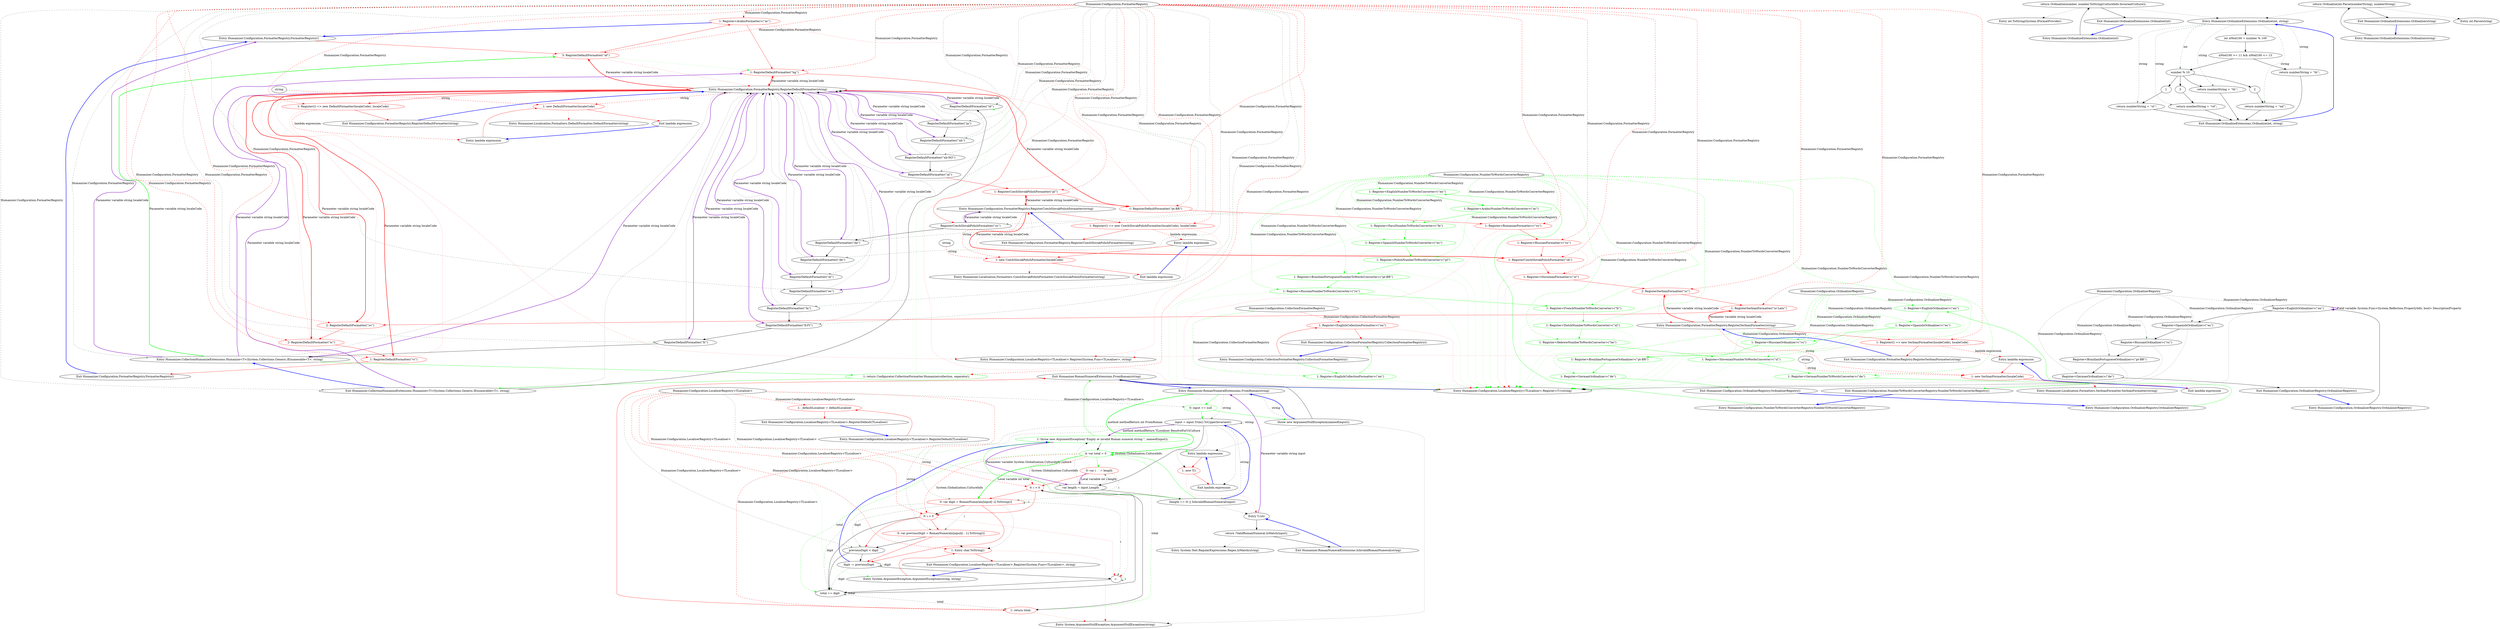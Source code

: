 digraph  {
n4 [label="Humanizer.Configuration.CollectionFormatterRegistry", span=""];
n0 [cluster="Humanizer.Configuration.CollectionFormatterRegistry.CollectionFormatterRegistry()", label="Entry Humanizer.Configuration.CollectionFormatterRegistry.CollectionFormatterRegistry()", span="6-6"];
n1 [cluster="Humanizer.Configuration.CollectionFormatterRegistry.CollectionFormatterRegistry()", color=red, community=0, label="1: Register<EnglishCollectionFormatter>(''en'')", span="9-9"];
n2 [cluster="Humanizer.Configuration.CollectionFormatterRegistry.CollectionFormatterRegistry()", label="Exit Humanizer.Configuration.CollectionFormatterRegistry.CollectionFormatterRegistry()", span="6-6"];
n3 [cluster="Humanizer.Configuration.LocaliserRegistry<TLocaliser>.Register<T>(string)", label="Entry Humanizer.Configuration.LocaliserRegistry<TLocaliser>.Register<T>(string)", span="54-54"];
d1 [cluster="Humanizer.Configuration.CollectionFormatterRegistry.CollectionFormatterRegistry()", color=green, community=0, label="1: Register<EnglishCollectionFormatter>(''en'')", span="9-9"];
m0_8 [cluster="int.ToString(System.IFormatProvider)", file="DateHumanizeDefaultStrategyTests.cs", label="Entry int.ToString(System.IFormatProvider)", span="0-0"];
m0_5 [cluster="Humanizer.OrdinalizeExtensions.Ordinalize(int)", file="DateHumanizeDefaultStrategyTests.cs", label="Entry Humanizer.OrdinalizeExtensions.Ordinalize(int)", span="25-25"];
m0_6 [cluster="Humanizer.OrdinalizeExtensions.Ordinalize(int)", file="DateHumanizeDefaultStrategyTests.cs", label="return Ordinalize(number, number.ToString(CultureInfo.InvariantCulture));", span="27-27"];
m0_7 [cluster="Humanizer.OrdinalizeExtensions.Ordinalize(int)", file="DateHumanizeDefaultStrategyTests.cs", label="Exit Humanizer.OrdinalizeExtensions.Ordinalize(int)", span="25-25"];
m0_4 [cluster="Humanizer.OrdinalizeExtensions.Ordinalize(int, string)", file="DateHumanizeDefaultStrategyTests.cs", label="Entry Humanizer.OrdinalizeExtensions.Ordinalize(int, string)", span="30-30"];
m0_9 [cluster="Humanizer.OrdinalizeExtensions.Ordinalize(int, string)", file="DateHumanizeDefaultStrategyTests.cs", label="int nMod100 = number % 100", span="32-32"];
m0_11 [cluster="Humanizer.OrdinalizeExtensions.Ordinalize(int, string)", file="DateHumanizeDefaultStrategyTests.cs", label="return numberString + ''th'';", span="36-36"];
m0_12 [cluster="Humanizer.OrdinalizeExtensions.Ordinalize(int, string)", file="DateHumanizeDefaultStrategyTests.cs", label="number % 10", span="39-39"];
m0_14 [cluster="Humanizer.OrdinalizeExtensions.Ordinalize(int, string)", file="DateHumanizeDefaultStrategyTests.cs", label="return numberString + ''st'';", span="42-42"];
m0_16 [cluster="Humanizer.OrdinalizeExtensions.Ordinalize(int, string)", file="DateHumanizeDefaultStrategyTests.cs", label="return numberString + ''nd'';", span="44-44"];
m0_18 [cluster="Humanizer.OrdinalizeExtensions.Ordinalize(int, string)", file="DateHumanizeDefaultStrategyTests.cs", label="return numberString + ''rd'';", span="46-46"];
m0_19 [cluster="Humanizer.OrdinalizeExtensions.Ordinalize(int, string)", file="DateHumanizeDefaultStrategyTests.cs", label="return numberString + ''th'';", span="48-48"];
m0_10 [cluster="Humanizer.OrdinalizeExtensions.Ordinalize(int, string)", file="DateHumanizeDefaultStrategyTests.cs", label="nMod100 >= 11 && nMod100 <= 13", span="34-34"];
m0_13 [cluster="Humanizer.OrdinalizeExtensions.Ordinalize(int, string)", file="DateHumanizeDefaultStrategyTests.cs", label=1, span="41-41"];
m0_15 [cluster="Humanizer.OrdinalizeExtensions.Ordinalize(int, string)", file="DateHumanizeDefaultStrategyTests.cs", label=2, span="43-43"];
m0_17 [cluster="Humanizer.OrdinalizeExtensions.Ordinalize(int, string)", file="DateHumanizeDefaultStrategyTests.cs", label=3, span="45-45"];
m0_20 [cluster="Humanizer.OrdinalizeExtensions.Ordinalize(int, string)", file="DateHumanizeDefaultStrategyTests.cs", label="Exit Humanizer.OrdinalizeExtensions.Ordinalize(int, string)", span="30-30"];
m0_0 [cluster="Humanizer.OrdinalizeExtensions.Ordinalize(string)", file="DateHumanizeDefaultStrategyTests.cs", label="Entry Humanizer.OrdinalizeExtensions.Ordinalize(string)", span="15-15"];
m0_1 [cluster="Humanizer.OrdinalizeExtensions.Ordinalize(string)", file="DateHumanizeDefaultStrategyTests.cs", label="return Ordinalize(int.Parse(numberString), numberString);", span="17-17"];
m0_2 [cluster="Humanizer.OrdinalizeExtensions.Ordinalize(string)", file="DateHumanizeDefaultStrategyTests.cs", label="Exit Humanizer.OrdinalizeExtensions.Ordinalize(string)", span="15-15"];
m0_3 [cluster="int.Parse(string)", file="DateHumanizeDefaultStrategyTests.cs", label="Entry int.Parse(string)", span="0-0"];
m1_0 [cluster="Humanizer.Configuration.FormatterRegistry.FormatterRegistry()", file="FormatterRegistry.cs", label="Entry Humanizer.Configuration.FormatterRegistry.FormatterRegistry()", span="6-6"];
m1_1 [cluster="Humanizer.Configuration.FormatterRegistry.FormatterRegistry()", color=red, community=0, file="FormatterRegistry.cs", label="3: RegisterDefaultFormatter(''af'')", span="8-8"];
m1_2 [cluster="Humanizer.Configuration.FormatterRegistry.FormatterRegistry()", color=red, community=0, file="FormatterRegistry.cs", label="1: Register<ArabicFormatter>(''ar'')", span="9-9"];
m1_42 [cluster="Humanizer.Localisation.Formatters.DefaultFormatter.DefaultFormatter(string)", file="FormatterRegistry.cs", label="Entry Humanizer.Localisation.Formatters.DefaultFormatter.DefaultFormatter(string)", span="15-15"];
m1_15 [cluster="Humanizer.Configuration.FormatterRegistry.FormatterRegistry()", file="FormatterRegistry.cs", label="RegisterDefaultFormatter(''id'')", span="22-22"];
m1_38 [cluster="Humanizer.Configuration.LocaliserRegistry<TLocaliser>.Register(System.Func<TLocaliser>, string)", file="FormatterRegistry.cs", label="Entry Humanizer.Configuration.LocaliserRegistry<TLocaliser>.Register(System.Func<TLocaliser>, string)", span="63-63"];
m1_54 [cluster="Humanizer.Localisation.Formatters.SerbianFormatter.SerbianFormatter(string)", file="FormatterRegistry.cs", label="Entry Humanizer.Localisation.Formatters.SerbianFormatter.SerbianFormatter(string)", span="6-6"];
m1_48 [cluster="Humanizer.Localisation.Formatters.CzechSlovakPolishFormatter.CzechSlovakPolishFormatter(string)", file="FormatterRegistry.cs", label="Entry Humanizer.Localisation.Formatters.CzechSlovakPolishFormatter.CzechSlovakPolishFormatter(string)", span="6-6"];
m1_32 [cluster="Humanizer.Configuration.FormatterRegistry.RegisterDefaultFormatter(string)", file="FormatterRegistry.cs", label="Entry Humanizer.Configuration.FormatterRegistry.RegisterDefaultFormatter(string)", span="40-40"];
m1_36 [cluster="Humanizer.Configuration.FormatterRegistry.RegisterDefaultFormatter(string)", color=red, community=0, file="FormatterRegistry.cs", label="1: Register(() => new DefaultFormatter(localeCode), localeCode)", span="42-42"];
m1_37 [cluster="Humanizer.Configuration.FormatterRegistry.RegisterDefaultFormatter(string)", file="FormatterRegistry.cs", label="Exit Humanizer.Configuration.FormatterRegistry.RegisterDefaultFormatter(string)", span="40-40"];
m1_3 [cluster="Humanizer.Configuration.FormatterRegistry.FormatterRegistry()", color=red, community=0, file="FormatterRegistry.cs", label="1: RegisterDefaultFormatter(''bg'')", span="10-10"];
m1_34 [cluster="Humanizer.Configuration.FormatterRegistry.RegisterCzechSlovakPolishFormatter(string)", file="FormatterRegistry.cs", label="Entry Humanizer.Configuration.FormatterRegistry.RegisterCzechSlovakPolishFormatter(string)", span="45-45"];
m1_43 [cluster="Humanizer.Configuration.FormatterRegistry.RegisterCzechSlovakPolishFormatter(string)", color=red, community=0, file="FormatterRegistry.cs", label="1: Register(() => new CzechSlovakPolishFormatter(localeCode), localeCode)", span="47-47"];
m1_44 [cluster="Humanizer.Configuration.FormatterRegistry.RegisterCzechSlovakPolishFormatter(string)", file="FormatterRegistry.cs", label="Exit Humanizer.Configuration.FormatterRegistry.RegisterCzechSlovakPolishFormatter(string)", span="45-45"];
m1_4 [cluster="Humanizer.Configuration.FormatterRegistry.FormatterRegistry()", file="FormatterRegistry.cs", label="RegisterCzechSlovakPolishFormatter(''cs'')", span="11-11"];
m1_5 [cluster="Humanizer.Configuration.FormatterRegistry.FormatterRegistry()", file="FormatterRegistry.cs", label="RegisterDefaultFormatter(''da'')", span="12-12"];
m1_6 [cluster="Humanizer.Configuration.FormatterRegistry.FormatterRegistry()", file="FormatterRegistry.cs", label="RegisterDefaultFormatter(''de'')", span="13-13"];
m1_7 [cluster="Humanizer.Configuration.FormatterRegistry.FormatterRegistry()", file="FormatterRegistry.cs", label="RegisterDefaultFormatter(''el'')", span="14-14"];
m1_8 [cluster="Humanizer.Configuration.FormatterRegistry.FormatterRegistry()", file="FormatterRegistry.cs", label="RegisterDefaultFormatter(''es'')", span="15-15"];
m1_9 [cluster="Humanizer.Configuration.FormatterRegistry.FormatterRegistry()", file="FormatterRegistry.cs", label="RegisterDefaultFormatter(''fa'')", span="16-16"];
m1_10 [cluster="Humanizer.Configuration.FormatterRegistry.FormatterRegistry()", file="FormatterRegistry.cs", label="RegisterDefaultFormatter(''fi-FI'')", span="17-17"];
m1_11 [cluster="Humanizer.Configuration.FormatterRegistry.FormatterRegistry()", file="FormatterRegistry.cs", label="RegisterDefaultFormatter(''fr'')", span="18-18"];
m1_12 [cluster="Humanizer.CollectionHumanizeExtensions.Humanize<T>(System.Collections.Generic.IEnumerable<T>, string)", file="FormatterRegistry.cs", label="Entry Humanizer.CollectionHumanizeExtensions.Humanize<T>(System.Collections.Generic.IEnumerable<T>, string)", span="40-40"];
m1_13 [cluster="Humanizer.CollectionHumanizeExtensions.Humanize<T>(System.Collections.Generic.IEnumerable<T>, string)", color=green, community=0, file="FormatterRegistry.cs", label="1: return Configurator.CollectionFormatter.Humanize(collection, separator);", span="43-43"];
m1_14 [cluster="Humanizer.CollectionHumanizeExtensions.Humanize<T>(System.Collections.Generic.IEnumerable<T>, string)", file="FormatterRegistry.cs", label="Exit Humanizer.CollectionHumanizeExtensions.Humanize<T>(System.Collections.Generic.IEnumerable<T>, string)", span="40-40"];
m1_16 [cluster="Humanizer.Configuration.FormatterRegistry.FormatterRegistry()", file="FormatterRegistry.cs", label="RegisterDefaultFormatter(''ja'')", span="23-23"];
m1_17 [cluster="Humanizer.Configuration.FormatterRegistry.FormatterRegistry()", file="FormatterRegistry.cs", label="RegisterDefaultFormatter(''nb'')", span="24-24"];
m1_18 [cluster="Humanizer.Configuration.FormatterRegistry.FormatterRegistry()", file="FormatterRegistry.cs", label="RegisterDefaultFormatter(''nb-NO'')", span="25-25"];
m1_19 [cluster="Humanizer.Configuration.FormatterRegistry.FormatterRegistry()", file="FormatterRegistry.cs", label="RegisterDefaultFormatter(''nl'')", span="26-26"];
m1_20 [cluster="Humanizer.Configuration.FormatterRegistry.FormatterRegistry()", color=red, community=0, file="FormatterRegistry.cs", label="1: RegisterCzechSlovakPolishFormatter(''pl'')", span="27-27"];
m1_21 [cluster="Humanizer.Configuration.FormatterRegistry.FormatterRegistry()", color=red, community=0, file="FormatterRegistry.cs", label="1: RegisterDefaultFormatter(''pt-BR'')", span="28-28"];
m1_22 [cluster="Humanizer.Configuration.FormatterRegistry.FormatterRegistry()", color=red, community=0, file="FormatterRegistry.cs", label="1: Register<RomanianFormatter>(''ro'')", span="29-29"];
m1_23 [cluster="Humanizer.Configuration.FormatterRegistry.FormatterRegistry()", color=red, community=0, file="FormatterRegistry.cs", label="1: Register<RussianFormatter>(''ru'')", span="30-30"];
m1_24 [cluster="Humanizer.Configuration.FormatterRegistry.FormatterRegistry()", color=red, community=0, file="FormatterRegistry.cs", label="1: RegisterCzechSlovakPolishFormatter(''sk'')", span="31-31"];
m1_25 [cluster="Humanizer.Configuration.FormatterRegistry.FormatterRegistry()", color=red, community=0, file="FormatterRegistry.cs", label="1: Register<SlovenianFormatter>(''sl'')", span="32-32"];
m1_26 [cluster="Humanizer.Configuration.FormatterRegistry.FormatterRegistry()", color=red, community=0, file="FormatterRegistry.cs", label="2: RegisterSerbianFormatter(''sr'')", span="33-33"];
m1_27 [cluster="Humanizer.Configuration.FormatterRegistry.FormatterRegistry()", color=red, community=0, file="FormatterRegistry.cs", label="1: RegisterSerbianFormatter(''sr-Latn'')", span="34-34"];
m1_28 [cluster="Humanizer.Configuration.FormatterRegistry.FormatterRegistry()", color=red, community=0, file="FormatterRegistry.cs", label="2: RegisterDefaultFormatter(''sv'')", span="35-35"];
m1_29 [cluster="Humanizer.Configuration.FormatterRegistry.FormatterRegistry()", color=red, community=0, file="FormatterRegistry.cs", label="2: RegisterDefaultFormatter(''tr'')", span="36-36"];
m1_30 [cluster="Humanizer.Configuration.FormatterRegistry.FormatterRegistry()", color=red, community=0, file="FormatterRegistry.cs", label="1: RegisterDefaultFormatter(''vi'')", span="37-37"];
m1_31 [cluster="Humanizer.Configuration.FormatterRegistry.FormatterRegistry()", file="FormatterRegistry.cs", label="Exit Humanizer.Configuration.FormatterRegistry.FormatterRegistry()", span="6-6"];
m1_51 [cluster="lambda expression", file="FormatterRegistry.cs", label="Entry lambda expression", span="52-52"];
m1_40 [cluster="lambda expression", color=red, community=0, file="FormatterRegistry.cs", label="1: new DefaultFormatter(localeCode)", span="42-42"];
m1_39 [cluster="lambda expression", file="FormatterRegistry.cs", label="Entry lambda expression", span="42-42"];
m1_41 [cluster="lambda expression", file="FormatterRegistry.cs", label="Exit lambda expression", span="42-42"];
m1_46 [cluster="lambda expression", color=red, community=0, file="FormatterRegistry.cs", label="1: new CzechSlovakPolishFormatter(localeCode)", span="47-47"];
m1_45 [cluster="lambda expression", file="FormatterRegistry.cs", label="Entry lambda expression", span="47-47"];
m1_47 [cluster="lambda expression", file="FormatterRegistry.cs", label="Exit lambda expression", span="47-47"];
m1_52 [cluster="lambda expression", color=red, community=0, file="FormatterRegistry.cs", label="1: new SerbianFormatter(localeCode)", span="52-52"];
m1_53 [cluster="lambda expression", file="FormatterRegistry.cs", label="Exit lambda expression", span="52-52"];
m1_35 [cluster="Humanizer.Configuration.FormatterRegistry.RegisterSerbianFormatter(string)", file="FormatterRegistry.cs", label="Entry Humanizer.Configuration.FormatterRegistry.RegisterSerbianFormatter(string)", span="50-50"];
m1_49 [cluster="Humanizer.Configuration.FormatterRegistry.RegisterSerbianFormatter(string)", color=red, community=0, file="FormatterRegistry.cs", label="1: Register(() => new SerbianFormatter(localeCode), localeCode)", span="52-52"];
m1_50 [cluster="Humanizer.Configuration.FormatterRegistry.RegisterSerbianFormatter(string)", file="FormatterRegistry.cs", label="Exit Humanizer.Configuration.FormatterRegistry.RegisterSerbianFormatter(string)", span="50-50"];
m1_55 [file="FormatterRegistry.cs", label="Humanizer.Configuration.FormatterRegistry", span=""];
m1_56 [file="FormatterRegistry.cs", label=string, span=""];
m1_57 [file="FormatterRegistry.cs", label=string, span=""];
m1_58 [file="FormatterRegistry.cs", label=string, span=""];
m2_17 [cluster="Humanizer.RomanNumeralExtensions.FromRoman(string)", color=red, community=0, file="LocaliserRegistry.cs", label="1: return total;", span="76-76"];
m2_18 [cluster="Humanizer.RomanNumeralExtensions.FromRoman(string)", file="LocaliserRegistry.cs", label="Exit Humanizer.RomanNumeralExtensions.FromRoman(string)", span="43-43"];
m2_0 [cluster="Humanizer.RomanNumeralExtensions.FromRoman(string)", file="LocaliserRegistry.cs", label="Entry Humanizer.RomanNumeralExtensions.FromRoman(string)", span="43-43"];
m2_1 [cluster="Humanizer.RomanNumeralExtensions.FromRoman(string)", color=green, community=0, file="LocaliserRegistry.cs", label="0: input == null", span="45-45"];
m2_2 [cluster="Humanizer.RomanNumeralExtensions.FromRoman(string)", file="LocaliserRegistry.cs", label="throw new ArgumentNullException(nameof(input));", span="46-46"];
m2_6 [cluster="Humanizer.RomanNumeralExtensions.FromRoman(string)", color=green, community=0, file="LocaliserRegistry.cs", label="1: throw new ArgumentException(''Empty or invalid Roman numeral string.'', nameof(input));", span="53-53"];
m2_7 [cluster="Humanizer.RomanNumeralExtensions.FromRoman(string)", color=green, community=0, file="LocaliserRegistry.cs", label="4: var total = 0", span="55-55"];
m2_8 [cluster="Humanizer.RomanNumeralExtensions.FromRoman(string)", color=red, community=0, file="LocaliserRegistry.cs", label="0: var i     = length", span="56-56"];
m2_9 [cluster="Humanizer.RomanNumeralExtensions.FromRoman(string)", color=red, community=0, file="LocaliserRegistry.cs", label="0: i > 0", span="58-58"];
m2_11 [cluster="Humanizer.RomanNumeralExtensions.FromRoman(string)", color=red, community=0, file="LocaliserRegistry.cs", label="0: i > 0", span="62-62"];
m2_10 [cluster="Humanizer.RomanNumeralExtensions.FromRoman(string)", color=red, community=0, file="LocaliserRegistry.cs", label="0: var digit = RomanNumerals[input[--i].ToString()]", span="60-60"];
m2_12 [cluster="Humanizer.RomanNumeralExtensions.FromRoman(string)", color=red, community=0, file="LocaliserRegistry.cs", label="0: var previousDigit = RomanNumerals[input[i - 1].ToString()]", span="64-64"];
m2_13 [cluster="Humanizer.RomanNumeralExtensions.FromRoman(string)", file="LocaliserRegistry.cs", label="previousDigit < digit", span="66-66"];
m2_14 [cluster="Humanizer.RomanNumeralExtensions.FromRoman(string)", file="LocaliserRegistry.cs", label="digit -= previousDigit", span="68-68"];
m2_15 [cluster="Humanizer.RomanNumeralExtensions.FromRoman(string)", file="LocaliserRegistry.cs", label="i--", span="69-69"];
m2_24 [cluster="System.ArgumentException.ArgumentException(string, string)", file="LocaliserRegistry.cs", label="Entry System.ArgumentException.ArgumentException(string, string)", span="0-0"];
m2_25 [cluster="char.ToString()", color=red, community=0, file="LocaliserRegistry.cs", label="1: Entry char.ToString()", span="0-0"];
m2_26 [cluster="Humanizer.Configuration.LocaliserRegistry<TLocaliser>.Register(System.Func<TLocaliser>, string)", file="LocaliserRegistry.cs", label="Exit Humanizer.Configuration.LocaliserRegistry<TLocaliser>.Register(System.Func<TLocaliser>, string)", span="63-63"];
m2_23 [cluster="T.cstr", file="LocaliserRegistry.cs", label="Entry T.cstr", span=""];
m2_43 [cluster="Humanizer.RomanNumeralExtensions.IsInvalidRomanNumeral(string)", file="LocaliserRegistry.cs", label="return !ValidRomanNumeral.IsMatch(input);", span="109-109"];
m2_44 [cluster="Humanizer.RomanNumeralExtensions.IsInvalidRomanNumeral(string)", file="LocaliserRegistry.cs", label="Exit Humanizer.RomanNumeralExtensions.IsInvalidRomanNumeral(string)", span="107-107"];
m2_19 [cluster="System.ArgumentNullException.ArgumentNullException(string)", file="LocaliserRegistry.cs", label="Entry System.ArgumentNullException.ArgumentNullException(string)", span="0-0"];
m2_21 [cluster="lambda expression", color=red, community=0, file="LocaliserRegistry.cs", label="1: new T()", span="57-57"];
m2_22 [cluster="lambda expression", file="LocaliserRegistry.cs", label="Exit lambda expression", span="57-57"];
m2_45 [cluster="System.Text.RegularExpressions.Regex.IsMatch(string)", file="LocaliserRegistry.cs", label="Entry System.Text.RegularExpressions.Regex.IsMatch(string)", span="0-0"];
m2_3 [cluster="Humanizer.RomanNumeralExtensions.FromRoman(string)", file="LocaliserRegistry.cs", label="input = input.Trim().ToUpperInvariant()", span="48-48"];
m2_4 [cluster="Humanizer.RomanNumeralExtensions.FromRoman(string)", file="LocaliserRegistry.cs", label="var length = input.Length", span="50-50"];
m2_5 [cluster="Humanizer.RomanNumeralExtensions.FromRoman(string)", file="LocaliserRegistry.cs", label="(length == 0) || IsInvalidRomanNumeral(input)", span="52-52"];
m2_20 [cluster="lambda expression", file="LocaliserRegistry.cs", label="Entry lambda expression", span="57-57"];
m2_27 [cluster="Humanizer.Configuration.LocaliserRegistry<TLocaliser>.RegisterDefault(TLocaliser)", file="LocaliserRegistry.cs", label="Entry Humanizer.Configuration.LocaliserRegistry<TLocaliser>.RegisterDefault(TLocaliser)", span="71-71"];
m2_28 [cluster="Humanizer.Configuration.LocaliserRegistry<TLocaliser>.RegisterDefault(TLocaliser)", color=red, community=0, file="LocaliserRegistry.cs", label="1: _defaultLocaliser = defaultLocaliser", span="73-73"];
m2_29 [cluster="Humanizer.Configuration.LocaliserRegistry<TLocaliser>.RegisterDefault(TLocaliser)", file="LocaliserRegistry.cs", label="Exit Humanizer.Configuration.LocaliserRegistry<TLocaliser>.RegisterDefault(TLocaliser)", span="71-71"];
m2_16 [cluster="Humanizer.RomanNumeralExtensions.FromRoman(string)", file="LocaliserRegistry.cs", label="total += digit", span="73-73"];
m2_30 [file="LocaliserRegistry.cs", label="Humanizer.Configuration.LocaliserRegistry<TLocaliser>", span=""];
m3_0 [cluster="Humanizer.Configuration.NumberToWordsConverterRegistry.NumberToWordsConverterRegistry()", file="NumberToWordsConverterRegistry.cs", label="Entry Humanizer.Configuration.NumberToWordsConverterRegistry.NumberToWordsConverterRegistry()", span="6-6"];
m3_1 [cluster="Humanizer.Configuration.NumberToWordsConverterRegistry.NumberToWordsConverterRegistry()", color=green, community=0, file="NumberToWordsConverterRegistry.cs", label="1: Register<EnglishNumberToWordsConverter>(''en'')", span="8-8"];
m3_2 [cluster="Humanizer.Configuration.NumberToWordsConverterRegistry.NumberToWordsConverterRegistry()", color=green, community=0, file="NumberToWordsConverterRegistry.cs", label="1: Register<ArabicNumberToWordsConverter>(''ar'')", span="9-9"];
m3_3 [cluster="Humanizer.Configuration.NumberToWordsConverterRegistry.NumberToWordsConverterRegistry()", color=green, community=0, file="NumberToWordsConverterRegistry.cs", label="1: Register<FarsiNumberToWordsConverter>(''fa'')", span="10-10"];
m3_4 [cluster="Humanizer.Configuration.NumberToWordsConverterRegistry.NumberToWordsConverterRegistry()", color=green, community=0, file="NumberToWordsConverterRegistry.cs", label="1: Register<SpanishNumberToWordsConverter>(''es'')", span="11-11"];
m3_5 [cluster="Humanizer.Configuration.NumberToWordsConverterRegistry.NumberToWordsConverterRegistry()", color=green, community=0, file="NumberToWordsConverterRegistry.cs", label="1: Register<PolishNumberToWordsConverter>(''pl'')", span="12-12"];
m3_6 [cluster="Humanizer.Configuration.NumberToWordsConverterRegistry.NumberToWordsConverterRegistry()", color=green, community=0, file="NumberToWordsConverterRegistry.cs", label="1: Register<BrazilianPortugueseNumberToWordsConverter>(''pt-BR'')", span="13-13"];
m3_7 [cluster="Humanizer.Configuration.NumberToWordsConverterRegistry.NumberToWordsConverterRegistry()", color=green, community=0, file="NumberToWordsConverterRegistry.cs", label="1: Register<RussianNumberToWordsConverter>(''ru'')", span="14-14"];
m3_8 [cluster="Humanizer.Configuration.NumberToWordsConverterRegistry.NumberToWordsConverterRegistry()", color=green, community=0, file="NumberToWordsConverterRegistry.cs", label="1: Register<FrenchNumberToWordsConverter>(''fr'')", span="15-15"];
m3_9 [cluster="Humanizer.Configuration.NumberToWordsConverterRegistry.NumberToWordsConverterRegistry()", color=green, community=0, file="NumberToWordsConverterRegistry.cs", label="1: Register<DutchNumberToWordsConverter>(''nl'')", span="16-16"];
m3_10 [cluster="Humanizer.Configuration.NumberToWordsConverterRegistry.NumberToWordsConverterRegistry()", color=green, community=0, file="NumberToWordsConverterRegistry.cs", label="1: Register<HebrewNumberToWordsConverter>(''he'')", span="17-17"];
m3_11 [cluster="Humanizer.Configuration.NumberToWordsConverterRegistry.NumberToWordsConverterRegistry()", color=green, community=0, file="NumberToWordsConverterRegistry.cs", label="1: Register<SlovenianNumberToWordsConverter>(''sl'')", span="18-18"];
m3_12 [cluster="Humanizer.Configuration.NumberToWordsConverterRegistry.NumberToWordsConverterRegistry()", color=green, community=0, file="NumberToWordsConverterRegistry.cs", label="1: Register<GermanNumberToWordsConverter>(''de'')", span="19-19"];
m3_13 [cluster="Humanizer.Configuration.NumberToWordsConverterRegistry.NumberToWordsConverterRegistry()", file="NumberToWordsConverterRegistry.cs", label="Exit Humanizer.Configuration.NumberToWordsConverterRegistry.NumberToWordsConverterRegistry()", span="6-6"];
m3_15 [file="NumberToWordsConverterRegistry.cs", label="Humanizer.Configuration.NumberToWordsConverterRegistry", span=""];
m4_0 [cluster="Humanizer.Configuration.OrdinalizerRegistry.OrdinalizerRegistry()", file="OrdinalizerRegistry.cs", label="Entry Humanizer.Configuration.OrdinalizerRegistry.OrdinalizerRegistry()", span="6-6"];
m4_1 [cluster="Humanizer.Configuration.OrdinalizerRegistry.OrdinalizerRegistry()", color=green, community=0, file="OrdinalizerRegistry.cs", label="1: Register<EnglishOrdinalizer>(''en'')", span="8-8"];
m4_2 [cluster="Humanizer.Configuration.OrdinalizerRegistry.OrdinalizerRegistry()", color=green, community=0, file="OrdinalizerRegistry.cs", label="1: Register<SpanishOrdinalizer>(''es'')", span="9-9"];
m4_3 [cluster="Humanizer.Configuration.OrdinalizerRegistry.OrdinalizerRegistry()", color=green, community=0, file="OrdinalizerRegistry.cs", label="1: Register<RussianOrdinalizer>(''ru'')", span="10-10"];
m4_4 [cluster="Humanizer.Configuration.OrdinalizerRegistry.OrdinalizerRegistry()", color=green, community=0, file="OrdinalizerRegistry.cs", label="1: Register<BrazilianPortugueseOrdinalizer>(''pt-BR'')", span="11-11"];
m4_5 [cluster="Humanizer.Configuration.OrdinalizerRegistry.OrdinalizerRegistry()", color=green, community=0, file="OrdinalizerRegistry.cs", label="1: Register<GermanOrdinalizer>(''de'')", span="12-12"];
m4_6 [cluster="Humanizer.Configuration.OrdinalizerRegistry.OrdinalizerRegistry()", file="OrdinalizerRegistry.cs", label="Exit Humanizer.Configuration.OrdinalizerRegistry.OrdinalizerRegistry()", span="6-6"];
m4_8 [file="OrdinalizerRegistry.cs", label="Humanizer.Configuration.OrdinalizerRegistry", span=""];
m5_0 [cluster="Humanizer.Configuration.OrdinalizerRegistry.OrdinalizerRegistry()", file="TimeSpanHumanizeTests.cs", label="Entry Humanizer.Configuration.OrdinalizerRegistry.OrdinalizerRegistry()", span="6-6"];
m5_1 [cluster="Humanizer.Configuration.OrdinalizerRegistry.OrdinalizerRegistry()", file="TimeSpanHumanizeTests.cs", label="Register<EnglishOrdinalizer>(''en'')", span="8-8"];
m5_2 [cluster="Humanizer.Configuration.OrdinalizerRegistry.OrdinalizerRegistry()", file="TimeSpanHumanizeTests.cs", label="Register<SpanishOrdinalizer>(''es'')", span="9-9"];
m5_3 [cluster="Humanizer.Configuration.OrdinalizerRegistry.OrdinalizerRegistry()", file="TimeSpanHumanizeTests.cs", label="Register<RussianOrdinalizer>(''ru'')", span="10-10"];
m5_4 [cluster="Humanizer.Configuration.OrdinalizerRegistry.OrdinalizerRegistry()", file="TimeSpanHumanizeTests.cs", label="Register<BrazilianPortugueseOrdinalizer>(''pt-BR'')", span="11-11"];
m5_5 [cluster="Humanizer.Configuration.OrdinalizerRegistry.OrdinalizerRegistry()", file="TimeSpanHumanizeTests.cs", label="Register<GermanOrdinalizer>(''de'')", span="12-12"];
m5_6 [cluster="Humanizer.Configuration.OrdinalizerRegistry.OrdinalizerRegistry()", file="TimeSpanHumanizeTests.cs", label="Exit Humanizer.Configuration.OrdinalizerRegistry.OrdinalizerRegistry()", span="6-6"];
m5_8 [file="TimeSpanHumanizeTests.cs", label="Humanizer.Configuration.OrdinalizerRegistry", span=""];
n4 -> n1  [color=red, key=1, label="Humanizer.Configuration.CollectionFormatterRegistry", style=dashed];
n4 -> d1  [color=green, key=1, label="Humanizer.Configuration.CollectionFormatterRegistry", style=dashed];
n0 -> n1  [color=red, key=0, style=solid];
n0 -> d1  [color=green, key=0, style=solid];
n1 -> n2  [color=red, key=0, style=solid];
n1 -> n3  [color=red, key=2, style=dotted];
n2 -> n0  [color=blue, key=0, style=bold];
d1 -> n2  [color=green, key=0, style=solid];
d1 -> n3  [color=green, key=2, style=dotted];
m0_5 -> m0_6  [key=0, style=solid];
m0_6 -> m0_7  [key=0, style=solid];
m0_6 -> m0_8  [key=2, style=dotted];
m0_6 -> m0_4  [key=2, style=dotted];
m0_7 -> m0_5  [color=blue, key=0, style=bold];
m0_4 -> m0_9  [key=0, style=solid];
m0_4 -> m0_11  [color=darkseagreen4, key=1, label=string, style=dashed];
m0_4 -> m0_12  [color=darkseagreen4, key=1, label=int, style=dashed];
m0_4 -> m0_14  [color=darkseagreen4, key=1, label=string, style=dashed];
m0_4 -> m0_16  [color=darkseagreen4, key=1, label=string, style=dashed];
m0_4 -> m0_18  [color=darkseagreen4, key=1, label=string, style=dashed];
m0_4 -> m0_19  [color=darkseagreen4, key=1, label=string, style=dashed];
m0_9 -> m0_10  [key=0, style=solid];
m0_11 -> m0_20  [key=0, style=solid];
m0_12 -> m0_13  [key=0, style=solid];
m0_12 -> m0_15  [key=0, style=solid];
m0_12 -> m0_17  [key=0, style=solid];
m0_12 -> m0_19  [key=0, style=solid];
m0_14 -> m0_20  [key=0, style=solid];
m0_16 -> m0_20  [key=0, style=solid];
m0_18 -> m0_20  [key=0, style=solid];
m0_19 -> m0_20  [key=0, style=solid];
m0_10 -> m0_11  [key=0, style=solid];
m0_10 -> m0_12  [key=0, style=solid];
m0_13 -> m0_14  [key=0, style=solid];
m0_15 -> m0_16  [key=0, style=solid];
m0_17 -> m0_18  [key=0, style=solid];
m0_20 -> m0_4  [color=blue, key=0, style=bold];
m0_0 -> m0_1  [key=0, style=solid];
m0_1 -> m0_2  [key=0, style=solid];
m0_1 -> m0_3  [key=2, style=dotted];
m0_1 -> m0_4  [key=2, style=dotted];
m0_2 -> m0_0  [color=blue, key=0, style=bold];
m1_0 -> m1_1  [color=red, key=0, style=solid];
m1_1 -> m1_2  [color=red, key=0, style=solid];
m1_1 -> m1_3  [color=green, key=2, style=dotted];
m1_1 -> m1_32  [color=red, key=2, style=dotted];
m1_2 -> m1_0  [color=blue, key=0, style=bold];
m1_2 -> m1_3  [color=red, key=0, style=solid];
m1_2 -> n3  [color=red, key=2, style=dotted];
m1_15 -> m1_16  [key=0, style=solid];
m1_15 -> m1_32  [key=2, style=dotted];
m1_32 -> m1_36  [color=red, key=0, style=solid];
m1_32 -> m1_40  [color=red, key=1, label=string, style=dashed];
m1_32 -> m1_1  [color=red, key=3, label="Parameter variable string localeCode", style=bold];
m1_32 -> m1_3  [color=red, key=3, label="Parameter variable string localeCode", style=bold];
m1_32 -> m1_5  [color=darkorchid, key=3, label="Parameter variable string localeCode", style=bold];
m1_32 -> m1_6  [color=darkorchid, key=3, label="Parameter variable string localeCode", style=bold];
m1_32 -> m1_7  [color=darkorchid, key=3, label="Parameter variable string localeCode", style=bold];
m1_32 -> m1_8  [color=darkorchid, key=3, label="Parameter variable string localeCode", style=bold];
m1_32 -> m1_9  [color=darkorchid, key=3, label="Parameter variable string localeCode", style=bold];
m1_32 -> m1_10  [color=darkorchid, key=3, label="Parameter variable string localeCode", style=bold];
m1_32 -> m1_11  [color=darkorchid, key=3, label="Parameter variable string localeCode", style=bold];
m1_32 -> m1_12  [color=darkorchid, key=3, label="Parameter variable string localeCode", style=bold];
m1_32 -> m1_14  [color=darkorchid, key=3, label="Parameter variable string localeCode", style=bold];
m1_32 -> m1_15  [color=darkorchid, key=3, label="Parameter variable string localeCode", style=bold];
m1_32 -> m1_16  [color=darkorchid, key=3, label="Parameter variable string localeCode", style=bold];
m1_32 -> m1_17  [color=darkorchid, key=3, label="Parameter variable string localeCode", style=bold];
m1_32 -> m1_18  [color=darkorchid, key=3, label="Parameter variable string localeCode", style=bold];
m1_32 -> m1_19  [color=darkorchid, key=3, label="Parameter variable string localeCode", style=bold];
m1_32 -> m1_21  [color=red, key=3, label="Parameter variable string localeCode", style=bold];
m1_32 -> m1_28  [color=red, key=3, label="Parameter variable string localeCode", style=bold];
m1_32 -> m1_29  [color=red, key=3, label="Parameter variable string localeCode", style=bold];
m1_32 -> m1_30  [color=red, key=3, label="Parameter variable string localeCode", style=bold];
m1_36 -> m1_37  [color=red, key=0, style=solid];
m1_36 -> m1_38  [color=red, key=2, style=dotted];
m1_36 -> m1_39  [color=red, key=1, label="lambda expression", style=dashed];
m1_37 -> m1_32  [color=blue, key=0, style=bold];
m1_3 -> m1_4  [color=red, key=0, style=solid];
m1_3 -> m1_32  [color=red, key=2, style=dotted];
m1_34 -> m1_43  [color=red, key=0, style=solid];
m1_34 -> m1_46  [color=red, key=1, label=string, style=dashed];
m1_34 -> m1_4  [color=darkorchid, key=3, label="Parameter variable string localeCode", style=bold];
m1_34 -> m1_20  [color=red, key=3, label="Parameter variable string localeCode", style=bold];
m1_34 -> m1_24  [color=red, key=3, label="Parameter variable string localeCode", style=bold];
m1_43 -> m1_44  [color=red, key=0, style=solid];
m1_43 -> m1_38  [color=red, key=2, style=dotted];
m1_43 -> m1_45  [color=red, key=1, label="lambda expression", style=dashed];
m1_44 -> m1_34  [color=blue, key=0, style=bold];
m1_4 -> m1_5  [key=0, style=solid];
m1_4 -> m1_34  [key=2, style=dotted];
m1_5 -> m1_6  [key=0, style=solid];
m1_5 -> m1_32  [key=2, style=dotted];
m1_6 -> m1_7  [key=0, style=solid];
m1_6 -> m1_32  [key=2, style=dotted];
m1_7 -> m1_8  [key=0, style=solid];
m1_7 -> m1_32  [key=2, style=dotted];
m1_8 -> m1_9  [key=0, style=solid];
m1_8 -> m1_32  [key=2, style=dotted];
m1_9 -> m1_10  [key=0, style=solid];
m1_9 -> m1_32  [key=2, style=dotted];
m1_10 -> m1_11  [key=0, style=solid];
m1_10 -> m1_32  [key=2, style=dotted];
m1_11 -> m1_12  [key=0, style=solid];
m1_11 -> m1_32  [key=2, style=dotted];
m1_12 -> m1_13  [color=green, key=0, style=solid];
m1_12 -> m1_32  [key=2, style=dotted];
m1_12 -> m1_1  [color=green, key=3, label="Parameter variable string localeCode", style=bold];
m1_12 -> m1_0  [color=darkorchid, key=3, label="Parameter variable string localeCode", style=bold];
m1_12 -> m1_3  [color=darkorchid, key=3, label="Parameter variable string localeCode", style=bold];
m1_13 -> m1_14  [color=green, key=0, style=solid];
m1_13 -> n3  [color=red, key=2, style=dotted];
m1_13 -> m1_15  [color=green, key=2, style=dotted];
m1_14 -> m1_15  [key=0, style=solid];
m1_14 -> m1_32  [key=2, style=dotted];
m1_14 -> m1_12  [color=blue, key=0, style=bold];
m1_16 -> m1_17  [key=0, style=solid];
m1_16 -> m1_32  [key=2, style=dotted];
m1_17 -> m1_18  [key=0, style=solid];
m1_17 -> m1_32  [key=2, style=dotted];
m1_18 -> m1_19  [key=0, style=solid];
m1_18 -> m1_32  [key=2, style=dotted];
m1_19 -> m1_20  [color=red, key=0, style=solid];
m1_19 -> m1_32  [key=2, style=dotted];
m1_20 -> m1_21  [color=red, key=0, style=solid];
m1_20 -> m1_34  [color=red, key=2, style=dotted];
m1_21 -> m1_22  [color=red, key=0, style=solid];
m1_21 -> m1_32  [color=red, key=2, style=dotted];
m1_22 -> m1_23  [color=red, key=0, style=solid];
m1_22 -> n3  [color=red, key=2, style=dotted];
m1_23 -> m1_24  [color=red, key=0, style=solid];
m1_23 -> n3  [color=red, key=2, style=dotted];
m1_24 -> m1_25  [color=red, key=0, style=solid];
m1_24 -> m1_34  [color=red, key=2, style=dotted];
m1_25 -> m1_26  [color=red, key=0, style=solid];
m1_25 -> n3  [color=red, key=2, style=dotted];
m1_26 -> m1_27  [color=red, key=0, style=solid];
m1_26 -> m1_35  [color=red, key=2, style=dotted];
m1_27 -> m1_28  [color=red, key=0, style=solid];
m1_27 -> m1_35  [color=red, key=2, style=dotted];
m1_28 -> m1_29  [color=red, key=0, style=solid];
m1_28 -> m1_32  [color=red, key=2, style=dotted];
m1_29 -> m1_30  [color=red, key=0, style=solid];
m1_29 -> m1_32  [color=red, key=2, style=dotted];
m1_30 -> m1_31  [color=red, key=0, style=solid];
m1_30 -> m1_32  [color=red, key=2, style=dotted];
m1_31 -> m1_0  [color=blue, key=0, style=bold];
m1_51 -> m1_52  [color=red, key=0, style=solid];
m1_40 -> m1_41  [color=red, key=0, style=solid];
m1_40 -> m1_42  [color=red, key=2, style=dotted];
m1_39 -> m1_40  [color=red, key=0, style=solid];
m1_41 -> m1_39  [color=blue, key=0, style=bold];
m1_46 -> m1_47  [color=red, key=0, style=solid];
m1_46 -> m1_48  [color=red, key=2, style=dotted];
m1_45 -> m1_46  [color=red, key=0, style=solid];
m1_47 -> m1_45  [color=blue, key=0, style=bold];
m1_52 -> m1_53  [color=red, key=0, style=solid];
m1_52 -> m1_54  [color=red, key=2, style=dotted];
m1_53 -> m1_51  [color=blue, key=0, style=bold];
m1_35 -> m1_49  [color=red, key=0, style=solid];
m1_35 -> m1_52  [color=red, key=1, label=string, style=dashed];
m1_35 -> m1_26  [color=red, key=3, label="Parameter variable string localeCode", style=bold];
m1_35 -> m1_27  [color=red, key=3, label="Parameter variable string localeCode", style=bold];
m1_49 -> m1_50  [color=red, key=0, style=solid];
m1_49 -> m1_38  [color=red, key=2, style=dotted];
m1_49 -> m1_51  [color=red, key=1, label="lambda expression", style=dashed];
m1_50 -> m1_35  [color=blue, key=0, style=bold];
m1_55 -> m1_1  [color=red, key=1, label="Humanizer.Configuration.FormatterRegistry", style=dashed];
m1_55 -> m1_2  [color=red, key=1, label="Humanizer.Configuration.FormatterRegistry", style=dashed];
m1_55 -> m1_3  [color=red, key=1, label="Humanizer.Configuration.FormatterRegistry", style=dashed];
m1_55 -> m1_4  [color=darkseagreen4, key=1, label="Humanizer.Configuration.FormatterRegistry", style=dashed];
m1_55 -> m1_5  [color=darkseagreen4, key=1, label="Humanizer.Configuration.FormatterRegistry", style=dashed];
m1_55 -> m1_6  [color=darkseagreen4, key=1, label="Humanizer.Configuration.FormatterRegistry", style=dashed];
m1_55 -> m1_7  [color=darkseagreen4, key=1, label="Humanizer.Configuration.FormatterRegistry", style=dashed];
m1_55 -> m1_8  [color=darkseagreen4, key=1, label="Humanizer.Configuration.FormatterRegistry", style=dashed];
m1_55 -> m1_9  [color=darkseagreen4, key=1, label="Humanizer.Configuration.FormatterRegistry", style=dashed];
m1_55 -> m1_10  [color=darkseagreen4, key=1, label="Humanizer.Configuration.FormatterRegistry", style=dashed];
m1_55 -> m1_11  [color=darkseagreen4, key=1, label="Humanizer.Configuration.FormatterRegistry", style=dashed];
m1_55 -> m1_12  [color=darkseagreen4, key=1, label="Humanizer.Configuration.FormatterRegistry", style=dashed];
m1_55 -> m1_13  [color=red, key=1, label="Humanizer.Configuration.FormatterRegistry", style=dashed];
m1_55 -> m1_14  [color=darkseagreen4, key=1, label="Humanizer.Configuration.FormatterRegistry", style=dashed];
m1_55 -> m1_15  [color=darkseagreen4, key=1, label="Humanizer.Configuration.FormatterRegistry", style=dashed];
m1_55 -> m1_16  [color=darkseagreen4, key=1, label="Humanizer.Configuration.FormatterRegistry", style=dashed];
m1_55 -> m1_17  [color=darkseagreen4, key=1, label="Humanizer.Configuration.FormatterRegistry", style=dashed];
m1_55 -> m1_18  [color=darkseagreen4, key=1, label="Humanizer.Configuration.FormatterRegistry", style=dashed];
m1_55 -> m1_19  [color=darkseagreen4, key=1, label="Humanizer.Configuration.FormatterRegistry", style=dashed];
m1_55 -> m1_20  [color=red, key=1, label="Humanizer.Configuration.FormatterRegistry", style=dashed];
m1_55 -> m1_21  [color=red, key=1, label="Humanizer.Configuration.FormatterRegistry", style=dashed];
m1_55 -> m1_22  [color=red, key=1, label="Humanizer.Configuration.FormatterRegistry", style=dashed];
m1_55 -> m1_23  [color=red, key=1, label="Humanizer.Configuration.FormatterRegistry", style=dashed];
m1_55 -> m1_24  [color=red, key=1, label="Humanizer.Configuration.FormatterRegistry", style=dashed];
m1_55 -> m1_25  [color=red, key=1, label="Humanizer.Configuration.FormatterRegistry", style=dashed];
m1_55 -> m1_26  [color=red, key=1, label="Humanizer.Configuration.FormatterRegistry", style=dashed];
m1_55 -> m1_27  [color=red, key=1, label="Humanizer.Configuration.FormatterRegistry", style=dashed];
m1_55 -> m1_28  [color=red, key=1, label="Humanizer.Configuration.FormatterRegistry", style=dashed];
m1_55 -> m1_29  [color=red, key=1, label="Humanizer.Configuration.FormatterRegistry", style=dashed];
m1_55 -> m1_30  [color=red, key=1, label="Humanizer.Configuration.FormatterRegistry", style=dashed];
m1_55 -> m1_36  [color=red, key=1, label="Humanizer.Configuration.FormatterRegistry", style=dashed];
m1_55 -> m1_43  [color=red, key=1, label="Humanizer.Configuration.FormatterRegistry", style=dashed];
m1_55 -> m1_49  [color=red, key=1, label="Humanizer.Configuration.FormatterRegistry", style=dashed];
m1_56 -> m1_40  [color=red, key=1, label=string, style=dashed];
m1_57 -> m1_46  [color=red, key=1, label=string, style=dashed];
m1_58 -> m1_52  [color=red, key=1, label=string, style=dashed];
m2_17 -> m2_18  [color=red, key=0, style=solid];
m2_17 -> m2_19  [color=red, key=2, style=dotted];
m2_18 -> n3  [color=blue, key=0, style=bold];
m2_18 -> m2_0  [color=blue, key=0, style=bold];
m2_0 -> m2_1  [color=green, key=0, style=solid];
m2_0 -> m2_7  [color=green, key=3, label="method methodReturn int FromRoman", style=bold];
m2_0 -> m2_2  [color=darkseagreen4, key=1, label=string, style=dashed];
m2_0 -> m2_3  [color=darkseagreen4, key=1, label=string, style=dashed];
m2_1 -> m2_2  [color=green, key=0, style=solid];
m2_1 -> m2_3  [color=green, key=0, style=solid];
m2_2 -> m2_0  [color=blue, key=0, style=bold];
m2_2 -> m2_18  [key=0, style=solid];
m2_2 -> m2_19  [key=2, style=dotted];
m2_2 -> m2_20  [key=2, style=dotted];
m2_6 -> m2_7  [key=0, style=solid];
m2_6 -> m2_4  [color=darkorchid, key=3, label="Parameter variable System.Globalization.CultureInfo culture", style=bold];
m2_6 -> m2_18  [color=green, key=0, style=solid];
m2_6 -> m2_24  [color=green, key=2, style=dotted];
m2_6 -> m2_20  [color=green, key=2, style=dotted];
m2_7 -> m2_8  [color=green, key=0, style=solid];
m2_7 -> m2_7  [color=darkseagreen4, key=1, label="System.Globalization.CultureInfo", style=dashed];
m2_7 -> m2_9  [color=red, key=1, label="System.Globalization.CultureInfo", style=dashed];
m2_7 -> m2_11  [color=red, key=1, label="System.Globalization.CultureInfo", style=dashed];
m2_7 -> m2_16  [color=green, key=1, label=total, style=dashed];
m2_7 -> m2_17  [color=green, key=1, label=total, style=dashed];
m2_7 -> m2_10  [color=green, key=3, label="Local variable int total", style=bold];
m2_8 -> m2_9  [color=red, key=0, style=solid];
m2_8 -> m2_10  [color=darkseagreen4, key=1, label=i, style=dashed];
m2_8 -> m2_4  [color=darkorchid, key=3, label="Local variable int i", style=bold];
m2_9 -> m2_10  [color=red, key=0, style=solid];
m2_9 -> m2_11  [color=red, key=0, style=solid];
m2_9 -> m2_15  [color=red, key=2, style=dotted];
m2_9 -> m2_17  [key=0, style=solid];
m2_11 -> m2_12  [color=red, key=0, style=solid];
m2_11 -> m2_13  [color=red, key=0, style=solid];
m2_11 -> m2_15  [color=red, key=2, style=dotted];
m2_11 -> m2_16  [key=0, style=solid];
m2_10 -> m2_14  [color=red, key=0, style=solid];
m2_10 -> m2_16  [color=darkseagreen4, key=1, label=digit, style=dashed];
m2_10 -> m2_10  [color=darkseagreen4, key=1, label=i, style=dashed];
m2_10 -> m2_11  [key=0, style=solid];
m2_10 -> m2_25  [key=2, style=dotted];
m2_10 -> m2_12  [color=darkseagreen4, key=1, label=i, style=dashed];
m2_10 -> m2_13  [color=darkseagreen4, key=1, label=digit, style=dashed];
m2_10 -> m2_15  [color=darkseagreen4, key=1, label=i, style=dashed];
m2_12 -> m2_14  [color=red, key=0, style=solid];
m2_12 -> m2_13  [key=0, style=solid];
m2_12 -> m2_25  [key=2, style=dotted];
m2_13 -> m2_14  [key=0, style=solid];
m2_13 -> m2_16  [key=0, style=solid];
m2_14 -> m2_6  [color=blue, key=0, style=bold];
m2_14 -> m2_16  [color=darkseagreen4, key=1, label=digit, style=dashed];
m2_14 -> m2_14  [color=darkseagreen4, key=1, label=digit, style=dashed];
m2_14 -> m2_15  [key=0, style=solid];
m2_15 -> m2_16  [key=0, style=solid];
m2_15 -> m2_15  [color=darkseagreen4, key=1, label=i, style=dashed];
m2_24 -> m2_25  [color=red, key=0, style=solid];
m2_25 -> m2_26  [color=red, key=0, style=solid];
m2_25 -> m2_19  [color=red, key=2, style=dotted];
m2_26 -> m2_24  [color=blue, key=0, style=bold];
m2_23 -> m2_0  [color=darkorchid, key=3, label="Parameter variable string input", style=bold];
m2_23 -> m2_43  [key=0, style=solid];
m2_43 -> m2_44  [key=0, style=solid];
m2_43 -> m2_45  [key=2, style=dotted];
m2_44 -> m2_23  [color=blue, key=0, style=bold];
m2_21 -> m2_22  [color=red, key=0, style=solid];
m2_21 -> m2_23  [color=red, key=2, style=dotted];
m2_22 -> m2_20  [color=blue, key=0, style=bold];
m2_3 -> m2_4  [key=0, style=solid];
m2_3 -> m2_6  [color=darkorchid, key=3, label="method methodReturn TLocaliser ResolveForUiCulture", style=bold];
m2_3 -> m2_3  [color=darkseagreen4, key=1, label=string, style=dashed];
m2_3 -> m2_21  [key=2, style=dotted];
m2_3 -> m2_22  [key=2, style=dotted];
m2_3 -> m2_5  [color=darkseagreen4, key=1, label=string, style=dashed];
m2_3 -> m2_10  [color=darkseagreen4, key=1, label=string, style=dashed];
m2_3 -> m2_12  [color=darkseagreen4, key=1, label=string, style=dashed];
m2_4 -> m2_5  [key=0, style=solid];
m2_4 -> m2_6  [key=2, style=dotted];
m2_4 -> m2_8  [color=darkseagreen4, key=1, label=length, style=dashed];
m2_5 -> m2_3  [color=blue, key=0, style=bold];
m2_5 -> m2_6  [color=green, key=0, style=solid];
m2_5 -> m2_7  [color=green, key=0, style=solid];
m2_5 -> m2_23  [key=2, style=dotted];
m2_20 -> m2_21  [color=red, key=0, style=solid];
m2_27 -> m2_28  [color=red, key=0, style=solid];
m2_28 -> m2_29  [color=red, key=0, style=solid];
m2_29 -> m2_27  [color=blue, key=0, style=bold];
m2_16 -> m2_16  [color=darkseagreen4, key=1, label=total, style=dashed];
m2_16 -> m2_9  [key=0, style=solid];
m2_16 -> m2_17  [color=darkseagreen4, key=1, label=total, style=dashed];
m2_30 -> m2_1  [color=darkseagreen4, key=1, label="Humanizer.Configuration.LocaliserRegistry<TLocaliser>", style=dashed];
m2_30 -> m2_4  [color=darkseagreen4, key=1, label="Humanizer.Configuration.LocaliserRegistry<TLocaliser>", style=dashed];
m2_30 -> m2_9  [color=red, key=1, label="Humanizer.Configuration.LocaliserRegistry<TLocaliser>", style=dashed];
m2_30 -> m2_11  [color=red, key=1, label="Humanizer.Configuration.LocaliserRegistry<TLocaliser>", style=dashed];
m2_30 -> m2_13  [color=darkseagreen4, key=1, label="Humanizer.Configuration.LocaliserRegistry<TLocaliser>", style=dashed];
m2_30 -> m2_17  [color=red, key=1, label="Humanizer.Configuration.LocaliserRegistry<TLocaliser>", style=dashed];
m2_30 -> m2_25  [color=red, key=1, label="Humanizer.Configuration.LocaliserRegistry<TLocaliser>", style=dashed];
m2_30 -> m2_28  [color=red, key=1, label="Humanizer.Configuration.LocaliserRegistry<TLocaliser>", style=dashed];
m3_0 -> m3_1  [color=green, key=0, style=solid];
m3_1 -> m3_2  [color=green, key=0, style=solid];
m3_1 -> n3  [color=green, key=2, style=dotted];
m3_2 -> m3_3  [color=green, key=0, style=solid];
m3_2 -> n3  [color=green, key=2, style=dotted];
m3_3 -> m3_4  [color=green, key=0, style=solid];
m3_3 -> n3  [color=green, key=2, style=dotted];
m3_4 -> m3_5  [color=green, key=0, style=solid];
m3_4 -> n3  [color=green, key=2, style=dotted];
m3_5 -> m3_6  [color=green, key=0, style=solid];
m3_5 -> n3  [color=green, key=2, style=dotted];
m3_6 -> m3_7  [color=green, key=0, style=solid];
m3_6 -> n3  [color=green, key=2, style=dotted];
m3_7 -> m3_8  [color=green, key=0, style=solid];
m3_7 -> n3  [color=green, key=2, style=dotted];
m3_8 -> m3_9  [color=green, key=0, style=solid];
m3_8 -> n3  [color=green, key=2, style=dotted];
m3_9 -> m3_10  [color=green, key=0, style=solid];
m3_9 -> n3  [color=green, key=2, style=dotted];
m3_10 -> m3_11  [color=green, key=0, style=solid];
m3_10 -> n3  [color=green, key=2, style=dotted];
m3_11 -> m3_12  [color=green, key=0, style=solid];
m3_11 -> n3  [color=green, key=2, style=dotted];
m3_12 -> m3_13  [color=green, key=0, style=solid];
m3_12 -> n3  [color=green, key=2, style=dotted];
m3_13 -> m3_0  [color=blue, key=0, style=bold];
m3_15 -> m3_1  [color=green, key=1, label="Humanizer.Configuration.NumberToWordsConverterRegistry", style=dashed];
m3_15 -> m3_2  [color=green, key=1, label="Humanizer.Configuration.NumberToWordsConverterRegistry", style=dashed];
m3_15 -> m3_3  [color=green, key=1, label="Humanizer.Configuration.NumberToWordsConverterRegistry", style=dashed];
m3_15 -> m3_4  [color=green, key=1, label="Humanizer.Configuration.NumberToWordsConverterRegistry", style=dashed];
m3_15 -> m3_5  [color=green, key=1, label="Humanizer.Configuration.NumberToWordsConverterRegistry", style=dashed];
m3_15 -> m3_6  [color=green, key=1, label="Humanizer.Configuration.NumberToWordsConverterRegistry", style=dashed];
m3_15 -> m3_7  [color=green, key=1, label="Humanizer.Configuration.NumberToWordsConverterRegistry", style=dashed];
m3_15 -> m3_8  [color=green, key=1, label="Humanizer.Configuration.NumberToWordsConverterRegistry", style=dashed];
m3_15 -> m3_9  [color=green, key=1, label="Humanizer.Configuration.NumberToWordsConverterRegistry", style=dashed];
m3_15 -> m3_10  [color=green, key=1, label="Humanizer.Configuration.NumberToWordsConverterRegistry", style=dashed];
m3_15 -> m3_11  [color=green, key=1, label="Humanizer.Configuration.NumberToWordsConverterRegistry", style=dashed];
m3_15 -> m3_12  [color=green, key=1, label="Humanizer.Configuration.NumberToWordsConverterRegistry", style=dashed];
m4_0 -> m4_1  [color=green, key=0, style=solid];
m4_1 -> m4_2  [color=green, key=0, style=solid];
m4_1 -> n3  [color=green, key=2, style=dotted];
m4_2 -> m4_3  [color=green, key=0, style=solid];
m4_2 -> n3  [color=green, key=2, style=dotted];
m4_3 -> m4_4  [color=green, key=0, style=solid];
m4_3 -> n3  [color=green, key=2, style=dotted];
m4_4 -> m4_5  [color=green, key=0, style=solid];
m4_4 -> n3  [color=green, key=2, style=dotted];
m4_5 -> m4_6  [color=green, key=0, style=solid];
m4_5 -> n3  [color=green, key=2, style=dotted];
m4_6 -> m4_0  [color=blue, key=0, style=bold];
m4_8 -> m4_1  [color=green, key=1, label="Humanizer.Configuration.OrdinalizerRegistry", style=dashed];
m4_8 -> m4_2  [color=green, key=1, label="Humanizer.Configuration.OrdinalizerRegistry", style=dashed];
m4_8 -> m4_3  [color=green, key=1, label="Humanizer.Configuration.OrdinalizerRegistry", style=dashed];
m4_8 -> m4_4  [color=green, key=1, label="Humanizer.Configuration.OrdinalizerRegistry", style=dashed];
m4_8 -> m4_5  [color=green, key=1, label="Humanizer.Configuration.OrdinalizerRegistry", style=dashed];
m5_0 -> m5_1  [key=0, style=solid];
m5_1 -> m5_2  [key=0, style=solid];
m5_1 -> n3  [key=2, style=dotted];
m5_1 -> m5_1  [color=darkorchid, key=3, label="Field variable System.Func<System.Reflection.PropertyInfo, bool> DescriptionProperty", style=bold];
m5_2 -> m5_3  [key=0, style=solid];
m5_2 -> n3  [key=2, style=dotted];
m5_3 -> m5_4  [key=0, style=solid];
m5_3 -> n3  [key=2, style=dotted];
m5_4 -> m5_5  [key=0, style=solid];
m5_4 -> n3  [key=2, style=dotted];
m5_5 -> m5_6  [key=0, style=solid];
m5_5 -> n3  [key=2, style=dotted];
m5_6 -> m5_0  [color=blue, key=0, style=bold];
m5_8 -> m5_1  [color=darkseagreen4, key=1, label="Humanizer.Configuration.OrdinalizerRegistry", style=dashed];
m5_8 -> m5_2  [color=darkseagreen4, key=1, label="Humanizer.Configuration.OrdinalizerRegistry", style=dashed];
m5_8 -> m5_3  [color=darkseagreen4, key=1, label="Humanizer.Configuration.OrdinalizerRegistry", style=dashed];
m5_8 -> m5_4  [color=darkseagreen4, key=1, label="Humanizer.Configuration.OrdinalizerRegistry", style=dashed];
m5_8 -> m5_5  [color=darkseagreen4, key=1, label="Humanizer.Configuration.OrdinalizerRegistry", style=dashed];
}

